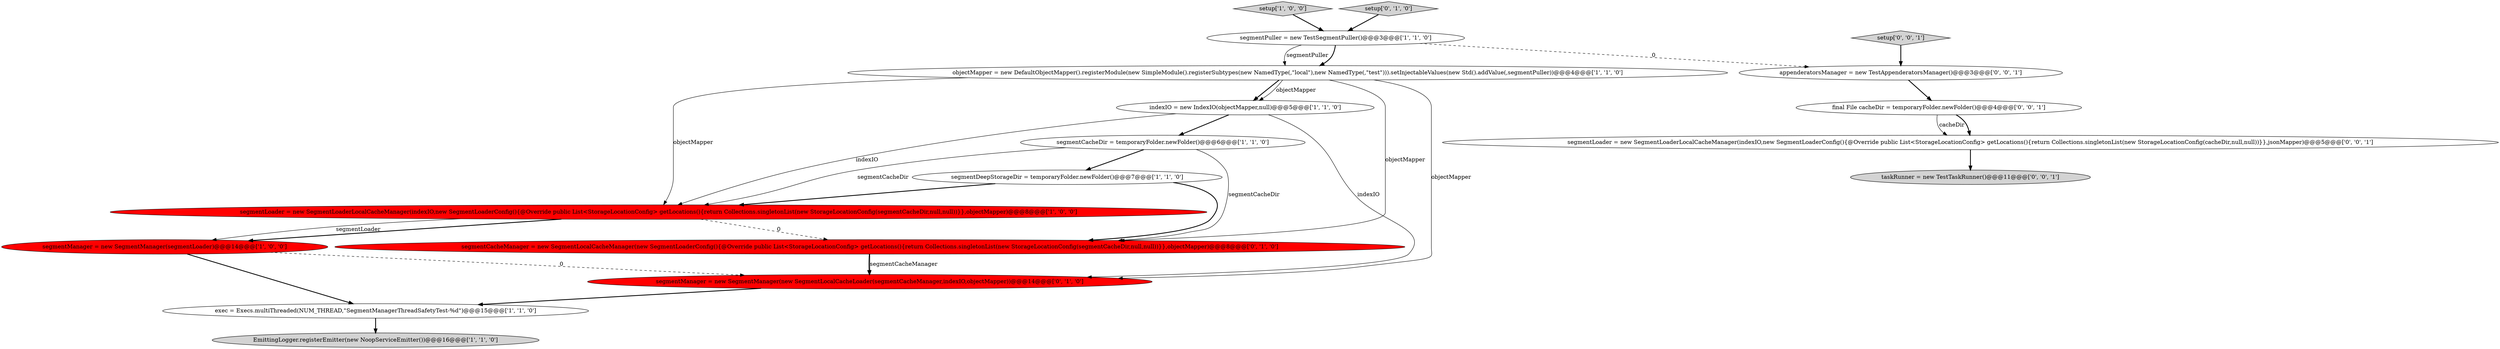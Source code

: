 digraph {
9 [style = filled, label = "setup['1', '0', '0']", fillcolor = lightgray, shape = diamond image = "AAA0AAABBB1BBB"];
15 [style = filled, label = "final File cacheDir = temporaryFolder.newFolder()@@@4@@@['0', '0', '1']", fillcolor = white, shape = ellipse image = "AAA0AAABBB3BBB"];
16 [style = filled, label = "segmentLoader = new SegmentLoaderLocalCacheManager(indexIO,new SegmentLoaderConfig(){@Override public List<StorageLocationConfig> getLocations(){return Collections.singletonList(new StorageLocationConfig(cacheDir,null,null))}},jsonMapper)@@@5@@@['0', '0', '1']", fillcolor = white, shape = ellipse image = "AAA0AAABBB3BBB"];
8 [style = filled, label = "segmentDeepStorageDir = temporaryFolder.newFolder()@@@7@@@['1', '1', '0']", fillcolor = white, shape = ellipse image = "AAA0AAABBB1BBB"];
17 [style = filled, label = "setup['0', '0', '1']", fillcolor = lightgray, shape = diamond image = "AAA0AAABBB3BBB"];
10 [style = filled, label = "setup['0', '1', '0']", fillcolor = lightgray, shape = diamond image = "AAA0AAABBB2BBB"];
5 [style = filled, label = "EmittingLogger.registerEmitter(new NoopServiceEmitter())@@@16@@@['1', '1', '0']", fillcolor = lightgray, shape = ellipse image = "AAA0AAABBB1BBB"];
7 [style = filled, label = "segmentLoader = new SegmentLoaderLocalCacheManager(indexIO,new SegmentLoaderConfig(){@Override public List<StorageLocationConfig> getLocations(){return Collections.singletonList(new StorageLocationConfig(segmentCacheDir,null,null))}},objectMapper)@@@8@@@['1', '0', '0']", fillcolor = red, shape = ellipse image = "AAA1AAABBB1BBB"];
2 [style = filled, label = "objectMapper = new DefaultObjectMapper().registerModule(new SimpleModule().registerSubtypes(new NamedType(,\"local\"),new NamedType(,\"test\"))).setInjectableValues(new Std().addValue(,segmentPuller))@@@4@@@['1', '1', '0']", fillcolor = white, shape = ellipse image = "AAA0AAABBB1BBB"];
11 [style = filled, label = "segmentCacheManager = new SegmentLocalCacheManager(new SegmentLoaderConfig(){@Override public List<StorageLocationConfig> getLocations(){return Collections.singletonList(new StorageLocationConfig(segmentCacheDir,null,null))}},objectMapper)@@@8@@@['0', '1', '0']", fillcolor = red, shape = ellipse image = "AAA1AAABBB2BBB"];
12 [style = filled, label = "segmentManager = new SegmentManager(new SegmentLocalCacheLoader(segmentCacheManager,indexIO,objectMapper))@@@14@@@['0', '1', '0']", fillcolor = red, shape = ellipse image = "AAA1AAABBB2BBB"];
14 [style = filled, label = "taskRunner = new TestTaskRunner()@@@11@@@['0', '0', '1']", fillcolor = lightgray, shape = ellipse image = "AAA0AAABBB3BBB"];
3 [style = filled, label = "segmentCacheDir = temporaryFolder.newFolder()@@@6@@@['1', '1', '0']", fillcolor = white, shape = ellipse image = "AAA0AAABBB1BBB"];
6 [style = filled, label = "segmentPuller = new TestSegmentPuller()@@@3@@@['1', '1', '0']", fillcolor = white, shape = ellipse image = "AAA0AAABBB1BBB"];
4 [style = filled, label = "exec = Execs.multiThreaded(NUM_THREAD,\"SegmentManagerThreadSafetyTest-%d\")@@@15@@@['1', '1', '0']", fillcolor = white, shape = ellipse image = "AAA0AAABBB1BBB"];
13 [style = filled, label = "appenderatorsManager = new TestAppenderatorsManager()@@@3@@@['0', '0', '1']", fillcolor = white, shape = ellipse image = "AAA0AAABBB3BBB"];
0 [style = filled, label = "segmentManager = new SegmentManager(segmentLoader)@@@14@@@['1', '0', '0']", fillcolor = red, shape = ellipse image = "AAA1AAABBB1BBB"];
1 [style = filled, label = "indexIO = new IndexIO(objectMapper,null)@@@5@@@['1', '1', '0']", fillcolor = white, shape = ellipse image = "AAA0AAABBB1BBB"];
1->7 [style = solid, label="indexIO"];
2->1 [style = bold, label=""];
11->12 [style = solid, label="segmentCacheManager"];
3->7 [style = solid, label="segmentCacheDir"];
1->3 [style = bold, label=""];
7->11 [style = dashed, label="0"];
2->12 [style = solid, label="objectMapper"];
15->16 [style = solid, label="cacheDir"];
7->0 [style = bold, label=""];
11->12 [style = bold, label=""];
0->12 [style = dashed, label="0"];
3->11 [style = solid, label="segmentCacheDir"];
15->16 [style = bold, label=""];
10->6 [style = bold, label=""];
8->7 [style = bold, label=""];
9->6 [style = bold, label=""];
6->2 [style = bold, label=""];
1->12 [style = solid, label="indexIO"];
6->13 [style = dashed, label="0"];
12->4 [style = bold, label=""];
0->4 [style = bold, label=""];
3->8 [style = bold, label=""];
2->1 [style = solid, label="objectMapper"];
6->2 [style = solid, label="segmentPuller"];
16->14 [style = bold, label=""];
2->11 [style = solid, label="objectMapper"];
17->13 [style = bold, label=""];
7->0 [style = solid, label="segmentLoader"];
13->15 [style = bold, label=""];
8->11 [style = bold, label=""];
4->5 [style = bold, label=""];
2->7 [style = solid, label="objectMapper"];
}
